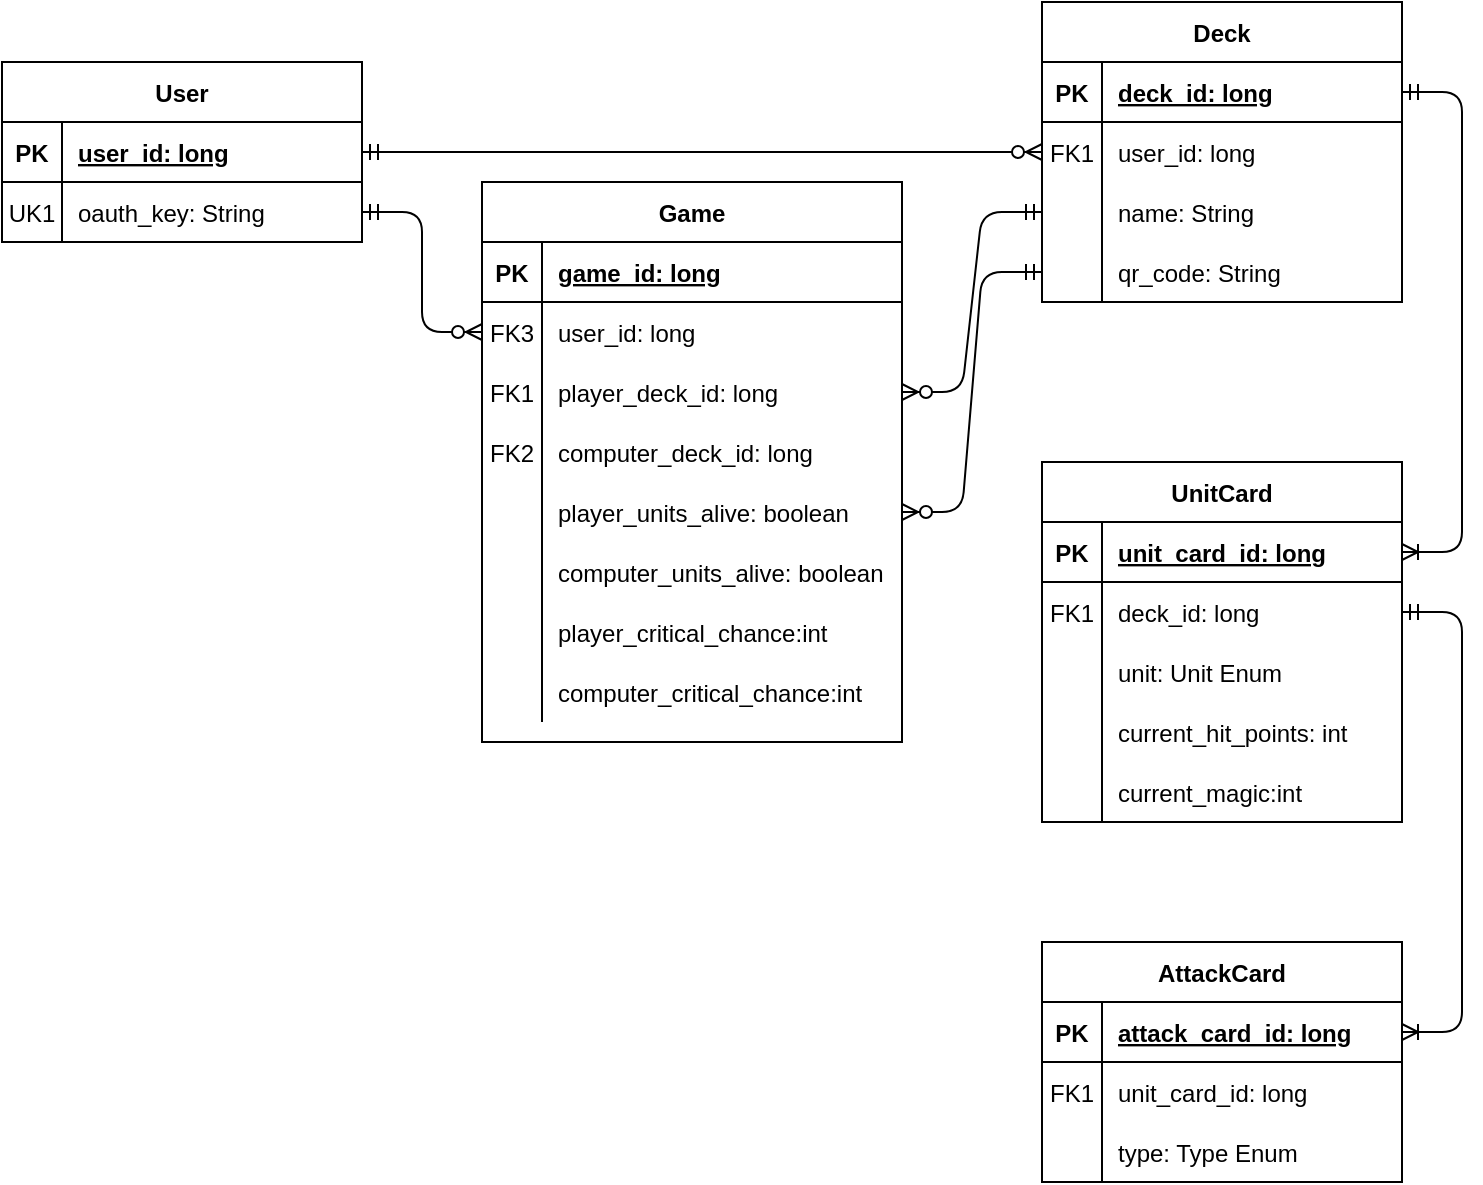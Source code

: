 <mxfile version="13.9.3" type="device"><diagram id="R2lEEEUBdFMjLlhIrx00" name="Page-1"><mxGraphModel dx="1422" dy="735" grid="1" gridSize="10" guides="1" tooltips="1" connect="1" arrows="1" fold="1" page="1" pageScale="1" pageWidth="850" pageHeight="1100" math="0" shadow="0" extFonts="Permanent Marker^https://fonts.googleapis.com/css?family=Permanent+Marker"><root><mxCell id="0"/><mxCell id="1" parent="0"/><mxCell id="p8X4fuUbyKu3qabVPlU8-68" value="" style="edgeStyle=entityRelationEdgeStyle;fontSize=12;html=1;endArrow=ERoneToMany;startArrow=ERmandOne;entryX=1;entryY=0.5;entryDx=0;entryDy=0;exitX=1;exitY=0.5;exitDx=0;exitDy=0;" parent="1" source="p8X4fuUbyKu3qabVPlU8-2" target="p8X4fuUbyKu3qabVPlU8-30" edge="1"><mxGeometry width="100" height="100" relative="1" as="geometry"><mxPoint x="740" y="235" as="sourcePoint"/><mxPoint x="820" y="300" as="targetPoint"/></mxGeometry></mxCell><mxCell id="p8X4fuUbyKu3qabVPlU8-70" value="" style="edgeStyle=entityRelationEdgeStyle;fontSize=12;html=1;endArrow=ERoneToMany;startArrow=ERmandOne;entryX=1;entryY=0.5;entryDx=0;entryDy=0;exitX=1;exitY=0.5;exitDx=0;exitDy=0;" parent="1" source="p8X4fuUbyKu3qabVPlU8-33" target="p8X4fuUbyKu3qabVPlU8-15" edge="1"><mxGeometry width="100" height="100" relative="1" as="geometry"><mxPoint x="740" y="515" as="sourcePoint"/><mxPoint x="790" y="585" as="targetPoint"/></mxGeometry></mxCell><mxCell id="_p8Nb7eytgrmNI0Y_E1D-58" value="" style="edgeStyle=entityRelationEdgeStyle;fontSize=12;html=1;endArrow=ERzeroToMany;startArrow=ERmandOne;exitX=0;exitY=0.5;exitDx=0;exitDy=0;entryX=1;entryY=0.5;entryDx=0;entryDy=0;" parent="1" source="_p8Nb7eytgrmNI0Y_E1D-36" target="_p8Nb7eytgrmNI0Y_E1D-60" edge="1"><mxGeometry width="100" height="100" relative="1" as="geometry"><mxPoint x="330" y="480" as="sourcePoint"/><mxPoint x="430" y="380" as="targetPoint"/></mxGeometry></mxCell><mxCell id="_p8Nb7eytgrmNI0Y_E1D-59" value="" style="edgeStyle=entityRelationEdgeStyle;fontSize=12;html=1;endArrow=ERzeroToMany;startArrow=ERmandOne;exitX=0;exitY=0.5;exitDx=0;exitDy=0;entryX=1;entryY=0.5;entryDx=0;entryDy=0;" parent="1" source="p8X4fuUbyKu3qabVPlU8-8" target="_p8Nb7eytgrmNI0Y_E1D-49" edge="1"><mxGeometry width="100" height="100" relative="1" as="geometry"><mxPoint x="530" y="280" as="sourcePoint"/><mxPoint x="410" y="310" as="targetPoint"/></mxGeometry></mxCell><mxCell id="_p8Nb7eytgrmNI0Y_E1D-63" value="" style="edgeStyle=entityRelationEdgeStyle;fontSize=12;html=1;endArrow=ERzeroToMany;startArrow=ERmandOne;exitX=1;exitY=0.5;exitDx=0;exitDy=0;entryX=0;entryY=0.5;entryDx=0;entryDy=0;" parent="1" source="p8X4fuUbyKu3qabVPlU8-56" target="_p8Nb7eytgrmNI0Y_E1D-43" edge="1"><mxGeometry width="100" height="100" relative="1" as="geometry"><mxPoint x="300" y="460" as="sourcePoint"/><mxPoint x="400" y="360" as="targetPoint"/></mxGeometry></mxCell><mxCell id="p8X4fuUbyKu3qabVPlU8-29" value="UnitCard" style="shape=table;startSize=30;container=1;collapsible=1;childLayout=tableLayout;fixedRows=1;rowLines=0;fontStyle=1;align=center;resizeLast=1;" parent="1" vertex="1"><mxGeometry x="560" y="290" width="180" height="180" as="geometry"/></mxCell><mxCell id="p8X4fuUbyKu3qabVPlU8-30" value="" style="shape=partialRectangle;collapsible=0;dropTarget=0;pointerEvents=0;fillColor=none;top=0;left=0;bottom=1;right=0;points=[[0,0.5],[1,0.5]];portConstraint=eastwest;" parent="p8X4fuUbyKu3qabVPlU8-29" vertex="1"><mxGeometry y="30" width="180" height="30" as="geometry"/></mxCell><mxCell id="p8X4fuUbyKu3qabVPlU8-31" value="PK" style="shape=partialRectangle;connectable=0;fillColor=none;top=0;left=0;bottom=0;right=0;fontStyle=1;overflow=hidden;" parent="p8X4fuUbyKu3qabVPlU8-30" vertex="1"><mxGeometry width="30" height="30" as="geometry"/></mxCell><mxCell id="p8X4fuUbyKu3qabVPlU8-32" value="unit_card_id: long" style="shape=partialRectangle;connectable=0;fillColor=none;top=0;left=0;bottom=0;right=0;align=left;spacingLeft=6;fontStyle=5;overflow=hidden;" parent="p8X4fuUbyKu3qabVPlU8-30" vertex="1"><mxGeometry x="30" width="150" height="30" as="geometry"/></mxCell><mxCell id="p8X4fuUbyKu3qabVPlU8-33" value="" style="shape=partialRectangle;collapsible=0;dropTarget=0;pointerEvents=0;fillColor=none;top=0;left=0;bottom=0;right=0;points=[[0,0.5],[1,0.5]];portConstraint=eastwest;" parent="p8X4fuUbyKu3qabVPlU8-29" vertex="1"><mxGeometry y="60" width="180" height="30" as="geometry"/></mxCell><mxCell id="p8X4fuUbyKu3qabVPlU8-34" value="FK1" style="shape=partialRectangle;connectable=0;fillColor=none;top=0;left=0;bottom=0;right=0;editable=1;overflow=hidden;" parent="p8X4fuUbyKu3qabVPlU8-33" vertex="1"><mxGeometry width="30" height="30" as="geometry"/></mxCell><mxCell id="p8X4fuUbyKu3qabVPlU8-35" value="deck_id: long" style="shape=partialRectangle;connectable=0;fillColor=none;top=0;left=0;bottom=0;right=0;align=left;spacingLeft=6;overflow=hidden;" parent="p8X4fuUbyKu3qabVPlU8-33" vertex="1"><mxGeometry x="30" width="150" height="30" as="geometry"/></mxCell><mxCell id="_p8Nb7eytgrmNI0Y_E1D-17" value="" style="shape=partialRectangle;collapsible=0;dropTarget=0;pointerEvents=0;fillColor=none;top=0;left=0;bottom=0;right=0;points=[[0,0.5],[1,0.5]];portConstraint=eastwest;" parent="p8X4fuUbyKu3qabVPlU8-29" vertex="1"><mxGeometry y="90" width="180" height="30" as="geometry"/></mxCell><mxCell id="_p8Nb7eytgrmNI0Y_E1D-18" value="" style="shape=partialRectangle;connectable=0;fillColor=none;top=0;left=0;bottom=0;right=0;editable=1;overflow=hidden;" parent="_p8Nb7eytgrmNI0Y_E1D-17" vertex="1"><mxGeometry width="30" height="30" as="geometry"/></mxCell><mxCell id="_p8Nb7eytgrmNI0Y_E1D-19" value="unit: Unit Enum" style="shape=partialRectangle;connectable=0;fillColor=none;top=0;left=0;bottom=0;right=0;align=left;spacingLeft=6;overflow=hidden;" parent="_p8Nb7eytgrmNI0Y_E1D-17" vertex="1"><mxGeometry x="30" width="150" height="30" as="geometry"/></mxCell><mxCell id="p8X4fuUbyKu3qabVPlU8-39" value="" style="shape=partialRectangle;collapsible=0;dropTarget=0;pointerEvents=0;fillColor=none;top=0;left=0;bottom=0;right=0;points=[[0,0.5],[1,0.5]];portConstraint=eastwest;" parent="p8X4fuUbyKu3qabVPlU8-29" vertex="1"><mxGeometry y="120" width="180" height="30" as="geometry"/></mxCell><mxCell id="p8X4fuUbyKu3qabVPlU8-40" value="" style="shape=partialRectangle;connectable=0;fillColor=none;top=0;left=0;bottom=0;right=0;editable=1;overflow=hidden;" parent="p8X4fuUbyKu3qabVPlU8-39" vertex="1"><mxGeometry width="30" height="30" as="geometry"/></mxCell><mxCell id="p8X4fuUbyKu3qabVPlU8-41" value="current_hit_points: int" style="shape=partialRectangle;connectable=0;fillColor=none;top=0;left=0;bottom=0;right=0;align=left;spacingLeft=6;overflow=hidden;" parent="p8X4fuUbyKu3qabVPlU8-39" vertex="1"><mxGeometry x="30" width="150" height="30" as="geometry"/></mxCell><mxCell id="FMA9P-Bvc_e_FgKY9VA1-4" style="shape=partialRectangle;collapsible=0;dropTarget=0;pointerEvents=0;fillColor=none;top=0;left=0;bottom=0;right=0;points=[[0,0.5],[1,0.5]];portConstraint=eastwest;" parent="p8X4fuUbyKu3qabVPlU8-29" vertex="1"><mxGeometry y="150" width="180" height="30" as="geometry"/></mxCell><mxCell id="FMA9P-Bvc_e_FgKY9VA1-5" style="shape=partialRectangle;connectable=0;fillColor=none;top=0;left=0;bottom=0;right=0;editable=1;overflow=hidden;" parent="FMA9P-Bvc_e_FgKY9VA1-4" vertex="1"><mxGeometry width="30" height="30" as="geometry"/></mxCell><mxCell id="FMA9P-Bvc_e_FgKY9VA1-6" value="current_magic:int" style="shape=partialRectangle;connectable=0;fillColor=none;top=0;left=0;bottom=0;right=0;align=left;spacingLeft=6;overflow=hidden;" parent="FMA9P-Bvc_e_FgKY9VA1-4" vertex="1"><mxGeometry x="30" width="150" height="30" as="geometry"/></mxCell><mxCell id="p8X4fuUbyKu3qabVPlU8-1" value="Deck" style="shape=table;startSize=30;container=1;collapsible=1;childLayout=tableLayout;fixedRows=1;rowLines=0;fontStyle=1;align=center;resizeLast=1;" parent="1" vertex="1"><mxGeometry x="560" y="60" width="180" height="150" as="geometry"/></mxCell><mxCell id="p8X4fuUbyKu3qabVPlU8-2" value="" style="shape=partialRectangle;collapsible=0;dropTarget=0;pointerEvents=0;fillColor=none;top=0;left=0;bottom=1;right=0;points=[[0,0.5],[1,0.5]];portConstraint=eastwest;" parent="p8X4fuUbyKu3qabVPlU8-1" vertex="1"><mxGeometry y="30" width="180" height="30" as="geometry"/></mxCell><mxCell id="p8X4fuUbyKu3qabVPlU8-3" value="PK" style="shape=partialRectangle;connectable=0;fillColor=none;top=0;left=0;bottom=0;right=0;fontStyle=1;overflow=hidden;" parent="p8X4fuUbyKu3qabVPlU8-2" vertex="1"><mxGeometry width="30" height="30" as="geometry"/></mxCell><mxCell id="p8X4fuUbyKu3qabVPlU8-4" value="deck_id: long" style="shape=partialRectangle;connectable=0;fillColor=none;top=0;left=0;bottom=0;right=0;align=left;spacingLeft=6;fontStyle=5;overflow=hidden;" parent="p8X4fuUbyKu3qabVPlU8-2" vertex="1"><mxGeometry x="30" width="150" height="30" as="geometry"/></mxCell><mxCell id="p8X4fuUbyKu3qabVPlU8-5" value="" style="shape=partialRectangle;collapsible=0;dropTarget=0;pointerEvents=0;fillColor=none;top=0;left=0;bottom=0;right=0;points=[[0,0.5],[1,0.5]];portConstraint=eastwest;" parent="p8X4fuUbyKu3qabVPlU8-1" vertex="1"><mxGeometry y="60" width="180" height="30" as="geometry"/></mxCell><mxCell id="p8X4fuUbyKu3qabVPlU8-6" value="FK1" style="shape=partialRectangle;connectable=0;fillColor=none;top=0;left=0;bottom=0;right=0;editable=1;overflow=hidden;" parent="p8X4fuUbyKu3qabVPlU8-5" vertex="1"><mxGeometry width="30" height="30" as="geometry"/></mxCell><mxCell id="p8X4fuUbyKu3qabVPlU8-7" value="user_id: long" style="shape=partialRectangle;connectable=0;fillColor=none;top=0;left=0;bottom=0;right=0;align=left;spacingLeft=6;overflow=hidden;" parent="p8X4fuUbyKu3qabVPlU8-5" vertex="1"><mxGeometry x="30" width="150" height="30" as="geometry"/></mxCell><mxCell id="_p8Nb7eytgrmNI0Y_E1D-36" value="" style="shape=partialRectangle;collapsible=0;dropTarget=0;pointerEvents=0;fillColor=none;top=0;left=0;bottom=0;right=0;points=[[0,0.5],[1,0.5]];portConstraint=eastwest;" parent="p8X4fuUbyKu3qabVPlU8-1" vertex="1"><mxGeometry y="90" width="180" height="30" as="geometry"/></mxCell><mxCell id="_p8Nb7eytgrmNI0Y_E1D-37" value="" style="shape=partialRectangle;connectable=0;fillColor=none;top=0;left=0;bottom=0;right=0;editable=1;overflow=hidden;" parent="_p8Nb7eytgrmNI0Y_E1D-36" vertex="1"><mxGeometry width="30" height="30" as="geometry"/></mxCell><mxCell id="_p8Nb7eytgrmNI0Y_E1D-38" value="name: String" style="shape=partialRectangle;connectable=0;fillColor=none;top=0;left=0;bottom=0;right=0;align=left;spacingLeft=6;overflow=hidden;" parent="_p8Nb7eytgrmNI0Y_E1D-36" vertex="1"><mxGeometry x="30" width="150" height="30" as="geometry"/></mxCell><mxCell id="p8X4fuUbyKu3qabVPlU8-8" value="" style="shape=partialRectangle;collapsible=0;dropTarget=0;pointerEvents=0;fillColor=none;top=0;left=0;bottom=0;right=0;points=[[0,0.5],[1,0.5]];portConstraint=eastwest;" parent="p8X4fuUbyKu3qabVPlU8-1" vertex="1"><mxGeometry y="120" width="180" height="30" as="geometry"/></mxCell><mxCell id="p8X4fuUbyKu3qabVPlU8-9" value="" style="shape=partialRectangle;connectable=0;fillColor=none;top=0;left=0;bottom=0;right=0;editable=1;overflow=hidden;" parent="p8X4fuUbyKu3qabVPlU8-8" vertex="1"><mxGeometry width="30" height="30" as="geometry"/></mxCell><mxCell id="p8X4fuUbyKu3qabVPlU8-10" value="qr_code: String" style="shape=partialRectangle;connectable=0;fillColor=none;top=0;left=0;bottom=0;right=0;align=left;spacingLeft=6;overflow=hidden;" parent="p8X4fuUbyKu3qabVPlU8-8" vertex="1"><mxGeometry x="30" width="150" height="30" as="geometry"/></mxCell><mxCell id="p8X4fuUbyKu3qabVPlU8-14" value="AttackCard" style="shape=table;startSize=30;container=1;collapsible=1;childLayout=tableLayout;fixedRows=1;rowLines=0;fontStyle=1;align=center;resizeLast=1;" parent="1" vertex="1"><mxGeometry x="560" y="530" width="180" height="120" as="geometry"/></mxCell><mxCell id="p8X4fuUbyKu3qabVPlU8-15" value="" style="shape=partialRectangle;collapsible=0;dropTarget=0;pointerEvents=0;fillColor=none;top=0;left=0;bottom=1;right=0;points=[[0,0.5],[1,0.5]];portConstraint=eastwest;" parent="p8X4fuUbyKu3qabVPlU8-14" vertex="1"><mxGeometry y="30" width="180" height="30" as="geometry"/></mxCell><mxCell id="p8X4fuUbyKu3qabVPlU8-16" value="PK" style="shape=partialRectangle;connectable=0;fillColor=none;top=0;left=0;bottom=0;right=0;fontStyle=1;overflow=hidden;" parent="p8X4fuUbyKu3qabVPlU8-15" vertex="1"><mxGeometry width="30" height="30" as="geometry"/></mxCell><mxCell id="p8X4fuUbyKu3qabVPlU8-17" value="attack_card_id: long" style="shape=partialRectangle;connectable=0;fillColor=none;top=0;left=0;bottom=0;right=0;align=left;spacingLeft=6;fontStyle=5;overflow=hidden;" parent="p8X4fuUbyKu3qabVPlU8-15" vertex="1"><mxGeometry x="30" width="150" height="30" as="geometry"/></mxCell><mxCell id="p8X4fuUbyKu3qabVPlU8-18" value="" style="shape=partialRectangle;collapsible=0;dropTarget=0;pointerEvents=0;fillColor=none;top=0;left=0;bottom=0;right=0;points=[[0,0.5],[1,0.5]];portConstraint=eastwest;" parent="p8X4fuUbyKu3qabVPlU8-14" vertex="1"><mxGeometry y="60" width="180" height="30" as="geometry"/></mxCell><mxCell id="p8X4fuUbyKu3qabVPlU8-19" value="FK1" style="shape=partialRectangle;connectable=0;fillColor=none;top=0;left=0;bottom=0;right=0;editable=1;overflow=hidden;" parent="p8X4fuUbyKu3qabVPlU8-18" vertex="1"><mxGeometry width="30" height="30" as="geometry"/></mxCell><mxCell id="p8X4fuUbyKu3qabVPlU8-20" value="unit_card_id: long" style="shape=partialRectangle;connectable=0;fillColor=none;top=0;left=0;bottom=0;right=0;align=left;spacingLeft=6;overflow=hidden;" parent="p8X4fuUbyKu3qabVPlU8-18" vertex="1"><mxGeometry x="30" width="150" height="30" as="geometry"/></mxCell><mxCell id="_p8Nb7eytgrmNI0Y_E1D-23" value="" style="shape=partialRectangle;collapsible=0;dropTarget=0;pointerEvents=0;fillColor=none;top=0;left=0;bottom=0;right=0;points=[[0,0.5],[1,0.5]];portConstraint=eastwest;" parent="p8X4fuUbyKu3qabVPlU8-14" vertex="1"><mxGeometry y="90" width="180" height="30" as="geometry"/></mxCell><mxCell id="_p8Nb7eytgrmNI0Y_E1D-24" value="" style="shape=partialRectangle;connectable=0;fillColor=none;top=0;left=0;bottom=0;right=0;editable=1;overflow=hidden;" parent="_p8Nb7eytgrmNI0Y_E1D-23" vertex="1"><mxGeometry width="30" height="30" as="geometry"/></mxCell><mxCell id="_p8Nb7eytgrmNI0Y_E1D-25" value="type: Type Enum" style="shape=partialRectangle;connectable=0;fillColor=none;top=0;left=0;bottom=0;right=0;align=left;spacingLeft=6;overflow=hidden;" parent="_p8Nb7eytgrmNI0Y_E1D-23" vertex="1"><mxGeometry x="30" width="150" height="30" as="geometry"/></mxCell><mxCell id="_p8Nb7eytgrmNI0Y_E1D-39" value="Game" style="shape=table;startSize=30;container=1;collapsible=1;childLayout=tableLayout;fixedRows=1;rowLines=0;fontStyle=1;align=center;resizeLast=1;" parent="1" vertex="1"><mxGeometry x="280" y="150" width="210" height="280" as="geometry"/></mxCell><mxCell id="_p8Nb7eytgrmNI0Y_E1D-40" value="" style="shape=partialRectangle;collapsible=0;dropTarget=0;pointerEvents=0;fillColor=none;top=0;left=0;bottom=1;right=0;points=[[0,0.5],[1,0.5]];portConstraint=eastwest;" parent="_p8Nb7eytgrmNI0Y_E1D-39" vertex="1"><mxGeometry y="30" width="210" height="30" as="geometry"/></mxCell><mxCell id="_p8Nb7eytgrmNI0Y_E1D-41" value="PK" style="shape=partialRectangle;connectable=0;fillColor=none;top=0;left=0;bottom=0;right=0;fontStyle=1;overflow=hidden;" parent="_p8Nb7eytgrmNI0Y_E1D-40" vertex="1"><mxGeometry width="30" height="30" as="geometry"/></mxCell><mxCell id="_p8Nb7eytgrmNI0Y_E1D-42" value="game_id: long" style="shape=partialRectangle;connectable=0;fillColor=none;top=0;left=0;bottom=0;right=0;align=left;spacingLeft=6;fontStyle=5;overflow=hidden;" parent="_p8Nb7eytgrmNI0Y_E1D-40" vertex="1"><mxGeometry x="30" width="180" height="30" as="geometry"/></mxCell><mxCell id="_p8Nb7eytgrmNI0Y_E1D-43" value="" style="shape=partialRectangle;collapsible=0;dropTarget=0;pointerEvents=0;fillColor=none;top=0;left=0;bottom=0;right=0;points=[[0,0.5],[1,0.5]];portConstraint=eastwest;" parent="_p8Nb7eytgrmNI0Y_E1D-39" vertex="1"><mxGeometry y="60" width="210" height="30" as="geometry"/></mxCell><mxCell id="_p8Nb7eytgrmNI0Y_E1D-44" value="FK3" style="shape=partialRectangle;connectable=0;fillColor=none;top=0;left=0;bottom=0;right=0;editable=1;overflow=hidden;" parent="_p8Nb7eytgrmNI0Y_E1D-43" vertex="1"><mxGeometry width="30" height="30" as="geometry"/></mxCell><mxCell id="_p8Nb7eytgrmNI0Y_E1D-45" value="user_id: long" style="shape=partialRectangle;connectable=0;fillColor=none;top=0;left=0;bottom=0;right=0;align=left;spacingLeft=6;overflow=hidden;" parent="_p8Nb7eytgrmNI0Y_E1D-43" vertex="1"><mxGeometry x="30" width="180" height="30" as="geometry"/></mxCell><mxCell id="_p8Nb7eytgrmNI0Y_E1D-60" value="" style="shape=partialRectangle;collapsible=0;dropTarget=0;pointerEvents=0;fillColor=none;top=0;left=0;bottom=0;right=0;points=[[0,0.5],[1,0.5]];portConstraint=eastwest;" parent="_p8Nb7eytgrmNI0Y_E1D-39" vertex="1"><mxGeometry y="90" width="210" height="30" as="geometry"/></mxCell><mxCell id="_p8Nb7eytgrmNI0Y_E1D-61" value="FK1" style="shape=partialRectangle;connectable=0;fillColor=none;top=0;left=0;bottom=0;right=0;editable=1;overflow=hidden;" parent="_p8Nb7eytgrmNI0Y_E1D-60" vertex="1"><mxGeometry width="30" height="30" as="geometry"/></mxCell><mxCell id="_p8Nb7eytgrmNI0Y_E1D-62" value="player_deck_id: long" style="shape=partialRectangle;connectable=0;fillColor=none;top=0;left=0;bottom=0;right=0;align=left;spacingLeft=6;overflow=hidden;" parent="_p8Nb7eytgrmNI0Y_E1D-60" vertex="1"><mxGeometry x="30" width="180" height="30" as="geometry"/></mxCell><mxCell id="_p8Nb7eytgrmNI0Y_E1D-46" value="" style="shape=partialRectangle;collapsible=0;dropTarget=0;pointerEvents=0;fillColor=none;top=0;left=0;bottom=0;right=0;points=[[0,0.5],[1,0.5]];portConstraint=eastwest;" parent="_p8Nb7eytgrmNI0Y_E1D-39" vertex="1"><mxGeometry y="120" width="210" height="30" as="geometry"/></mxCell><mxCell id="_p8Nb7eytgrmNI0Y_E1D-47" value="FK2" style="shape=partialRectangle;connectable=0;fillColor=none;top=0;left=0;bottom=0;right=0;editable=1;overflow=hidden;" parent="_p8Nb7eytgrmNI0Y_E1D-46" vertex="1"><mxGeometry width="30" height="30" as="geometry"/></mxCell><mxCell id="_p8Nb7eytgrmNI0Y_E1D-48" value="computer_deck_id: long" style="shape=partialRectangle;connectable=0;fillColor=none;top=0;left=0;bottom=0;right=0;align=left;spacingLeft=6;overflow=hidden;" parent="_p8Nb7eytgrmNI0Y_E1D-46" vertex="1"><mxGeometry x="30" width="180" height="30" as="geometry"/></mxCell><mxCell id="_p8Nb7eytgrmNI0Y_E1D-49" value="" style="shape=partialRectangle;collapsible=0;dropTarget=0;pointerEvents=0;fillColor=none;top=0;left=0;bottom=0;right=0;points=[[0,0.5],[1,0.5]];portConstraint=eastwest;" parent="_p8Nb7eytgrmNI0Y_E1D-39" vertex="1"><mxGeometry y="150" width="210" height="30" as="geometry"/></mxCell><mxCell id="_p8Nb7eytgrmNI0Y_E1D-50" value="" style="shape=partialRectangle;connectable=0;fillColor=none;top=0;left=0;bottom=0;right=0;editable=1;overflow=hidden;" parent="_p8Nb7eytgrmNI0Y_E1D-49" vertex="1"><mxGeometry width="30" height="30" as="geometry"/></mxCell><mxCell id="_p8Nb7eytgrmNI0Y_E1D-51" value="player_units_alive: boolean" style="shape=partialRectangle;connectable=0;fillColor=none;top=0;left=0;bottom=0;right=0;align=left;spacingLeft=6;overflow=hidden;" parent="_p8Nb7eytgrmNI0Y_E1D-49" vertex="1"><mxGeometry x="30" width="180" height="30" as="geometry"/></mxCell><mxCell id="_p8Nb7eytgrmNI0Y_E1D-55" value="" style="shape=partialRectangle;collapsible=0;dropTarget=0;pointerEvents=0;fillColor=none;top=0;left=0;bottom=0;right=0;points=[[0,0.5],[1,0.5]];portConstraint=eastwest;" parent="_p8Nb7eytgrmNI0Y_E1D-39" vertex="1"><mxGeometry y="180" width="210" height="30" as="geometry"/></mxCell><mxCell id="_p8Nb7eytgrmNI0Y_E1D-56" value="" style="shape=partialRectangle;connectable=0;fillColor=none;top=0;left=0;bottom=0;right=0;editable=1;overflow=hidden;" parent="_p8Nb7eytgrmNI0Y_E1D-55" vertex="1"><mxGeometry width="30" height="30" as="geometry"/></mxCell><mxCell id="_p8Nb7eytgrmNI0Y_E1D-57" value="computer_units_alive: boolean" style="shape=partialRectangle;connectable=0;fillColor=none;top=0;left=0;bottom=0;right=0;align=left;spacingLeft=6;overflow=hidden;" parent="_p8Nb7eytgrmNI0Y_E1D-55" vertex="1"><mxGeometry x="30" width="180" height="30" as="geometry"/></mxCell><mxCell id="FMA9P-Bvc_e_FgKY9VA1-7" style="shape=partialRectangle;collapsible=0;dropTarget=0;pointerEvents=0;fillColor=none;top=0;left=0;bottom=0;right=0;points=[[0,0.5],[1,0.5]];portConstraint=eastwest;" parent="_p8Nb7eytgrmNI0Y_E1D-39" vertex="1"><mxGeometry y="210" width="210" height="30" as="geometry"/></mxCell><mxCell id="FMA9P-Bvc_e_FgKY9VA1-8" style="shape=partialRectangle;connectable=0;fillColor=none;top=0;left=0;bottom=0;right=0;editable=1;overflow=hidden;" parent="FMA9P-Bvc_e_FgKY9VA1-7" vertex="1"><mxGeometry width="30" height="30" as="geometry"/></mxCell><mxCell id="FMA9P-Bvc_e_FgKY9VA1-9" value="player_critical_chance:int" style="shape=partialRectangle;connectable=0;fillColor=none;top=0;left=0;bottom=0;right=0;align=left;spacingLeft=6;overflow=hidden;" parent="FMA9P-Bvc_e_FgKY9VA1-7" vertex="1"><mxGeometry x="30" width="180" height="30" as="geometry"/></mxCell><mxCell id="FMA9P-Bvc_e_FgKY9VA1-10" style="shape=partialRectangle;collapsible=0;dropTarget=0;pointerEvents=0;fillColor=none;top=0;left=0;bottom=0;right=0;points=[[0,0.5],[1,0.5]];portConstraint=eastwest;" parent="_p8Nb7eytgrmNI0Y_E1D-39" vertex="1"><mxGeometry y="240" width="210" height="30" as="geometry"/></mxCell><mxCell id="FMA9P-Bvc_e_FgKY9VA1-11" style="shape=partialRectangle;connectable=0;fillColor=none;top=0;left=0;bottom=0;right=0;editable=1;overflow=hidden;" parent="FMA9P-Bvc_e_FgKY9VA1-10" vertex="1"><mxGeometry width="30" height="30" as="geometry"/></mxCell><mxCell id="FMA9P-Bvc_e_FgKY9VA1-12" value="computer_critical_chance:int" style="shape=partialRectangle;connectable=0;fillColor=none;top=0;left=0;bottom=0;right=0;align=left;spacingLeft=6;overflow=hidden;" parent="FMA9P-Bvc_e_FgKY9VA1-10" vertex="1"><mxGeometry x="30" width="180" height="30" as="geometry"/></mxCell><mxCell id="p8X4fuUbyKu3qabVPlU8-52" value="User" style="shape=table;startSize=30;container=1;collapsible=1;childLayout=tableLayout;fixedRows=1;rowLines=0;fontStyle=1;align=center;resizeLast=1;" parent="1" vertex="1"><mxGeometry x="40" y="90" width="180" height="90" as="geometry"/></mxCell><mxCell id="p8X4fuUbyKu3qabVPlU8-53" value="" style="shape=partialRectangle;collapsible=0;dropTarget=0;pointerEvents=0;fillColor=none;top=0;left=0;bottom=1;right=0;points=[[0,0.5],[1,0.5]];portConstraint=eastwest;" parent="p8X4fuUbyKu3qabVPlU8-52" vertex="1"><mxGeometry y="30" width="180" height="30" as="geometry"/></mxCell><mxCell id="p8X4fuUbyKu3qabVPlU8-54" value="PK" style="shape=partialRectangle;connectable=0;fillColor=none;top=0;left=0;bottom=0;right=0;fontStyle=1;overflow=hidden;" parent="p8X4fuUbyKu3qabVPlU8-53" vertex="1"><mxGeometry width="30" height="30" as="geometry"/></mxCell><mxCell id="p8X4fuUbyKu3qabVPlU8-55" value="user_id: long" style="shape=partialRectangle;connectable=0;fillColor=none;top=0;left=0;bottom=0;right=0;align=left;spacingLeft=6;fontStyle=5;overflow=hidden;" parent="p8X4fuUbyKu3qabVPlU8-53" vertex="1"><mxGeometry x="30" width="150" height="30" as="geometry"/></mxCell><mxCell id="p8X4fuUbyKu3qabVPlU8-56" value="" style="shape=partialRectangle;collapsible=0;dropTarget=0;pointerEvents=0;fillColor=none;top=0;left=0;bottom=0;right=0;points=[[0,0.5],[1,0.5]];portConstraint=eastwest;" parent="p8X4fuUbyKu3qabVPlU8-52" vertex="1"><mxGeometry y="60" width="180" height="30" as="geometry"/></mxCell><mxCell id="p8X4fuUbyKu3qabVPlU8-57" value="UK1" style="shape=partialRectangle;connectable=0;fillColor=none;top=0;left=0;bottom=0;right=0;editable=1;overflow=hidden;" parent="p8X4fuUbyKu3qabVPlU8-56" vertex="1"><mxGeometry width="30" height="30" as="geometry"/></mxCell><mxCell id="p8X4fuUbyKu3qabVPlU8-58" value="oauth_key: String" style="shape=partialRectangle;connectable=0;fillColor=none;top=0;left=0;bottom=0;right=0;align=left;spacingLeft=6;overflow=hidden;" parent="p8X4fuUbyKu3qabVPlU8-56" vertex="1"><mxGeometry x="30" width="150" height="30" as="geometry"/></mxCell><mxCell id="F87uPSPQ24q3RSE5sshj-3" value="" style="edgeStyle=entityRelationEdgeStyle;fontSize=12;html=1;endArrow=ERzeroToMany;startArrow=ERmandOne;entryX=0;entryY=0.5;entryDx=0;entryDy=0;exitX=1;exitY=0.5;exitDx=0;exitDy=0;" parent="1" source="p8X4fuUbyKu3qabVPlU8-53" target="p8X4fuUbyKu3qabVPlU8-1" edge="1"><mxGeometry width="100" height="100" relative="1" as="geometry"><mxPoint x="380" y="120" as="sourcePoint"/><mxPoint x="500" y="100" as="targetPoint"/></mxGeometry></mxCell></root></mxGraphModel></diagram></mxfile>